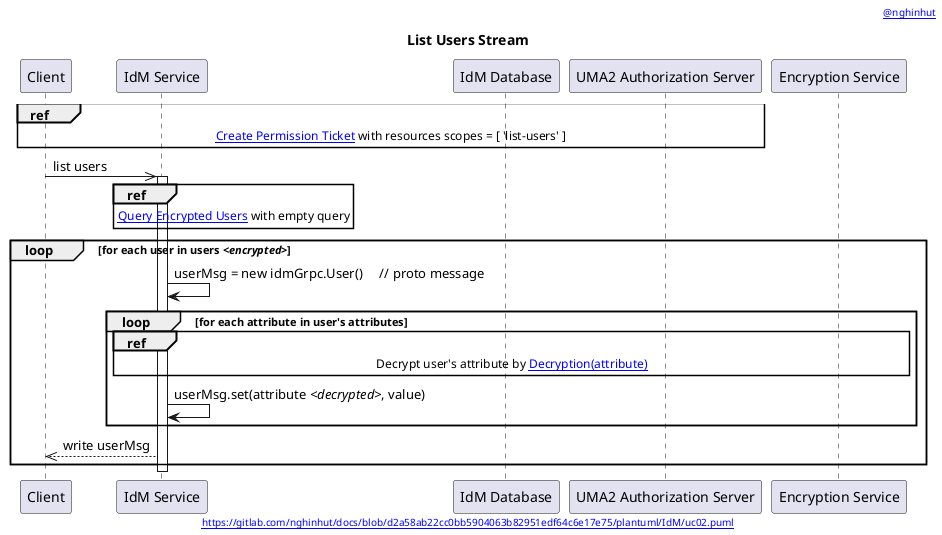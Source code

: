 @startuml
'-----START auto generated metadata please keep comment here to allow auto update-----
'-----DON'T EDIT THIS SECTION, INSTEAD RE-RUN prebuild.sh TO UPDATE-----
header [[https://www.nghinhut.dev?from=http%5C%3A%5C%2F%5C%2Fwww%5C.plantuml%5C.com%5C%2Fplantuml%5C%2Fproxy%3Ffmt%3Dsvg%5C%26src%3Dhttps%5C%3A%5C%2F%5C%2Fgitlab%5C.com%5C%2Fnghinhut%5C%2Fdocs%5C%2Fraw%5C%2Fd2a58ab22cc0bb5904063b82951edf64c6e17e75%5C%2Fplantuml%5C%2FIdM%5C%2Fuc02%5C.puml%0A @nghinhut]]
footer [[http://www.plantuml.com/plantuml/proxy?fmt=svg&src=https://gitlab.com/nghinhut/docs/raw/d2a58ab22cc0bb5904063b82951edf64c6e17e75/plantuml/IdM/uc02.puml https://gitlab.com/nghinhut/docs/blob/d2a58ab22cc0bb5904063b82951edf64c6e17e75/plantuml/IdM/uc02.puml]]
'-----END auto generated metadata please keep comment here to allow auto update-----
title List Users Stream
!$BASE_URL = "http://www.plantuml.com/plantuml/proxy?fmt=svg&src=" + %getenv("CI_PROJECT_URL") + "/raw/master"

participant "Client" as client
participant "IdM Service" as idm
participant "IdM Database" as db
participant "UMA2 Authorization Server" as as
participant "Encryption Service" as es

ref over client, idm, as
    [[$BASE_URL/IdM/create-permission-ticket.function.puml{} Create Permission Ticket]] with resources scopes = [ 'list-users' ]
end

client ->> idm : list users
activate idm
    ref over idm
        [[$BASE_URL/IdM/query-encrypted-users.function.puml Query Encrypted Users]] with empty query
    end

    loop for each user in users <//encrypted//>
        idm -> idm : userMsg = new idmGrpc.User()     // proto message
        loop for each attribute in user's attributes
            ref over idm, es
                Decrypt user's attribute by [[$BASE_URL/IdM/decryption.function.puml{} Decryption(attribute)]]
            end

            idm -> idm : userMsg.set(attribute //<decrypted>//, value)
        end

        client <<-- idm : write userMsg
    end

deactivate idm
@enduml
